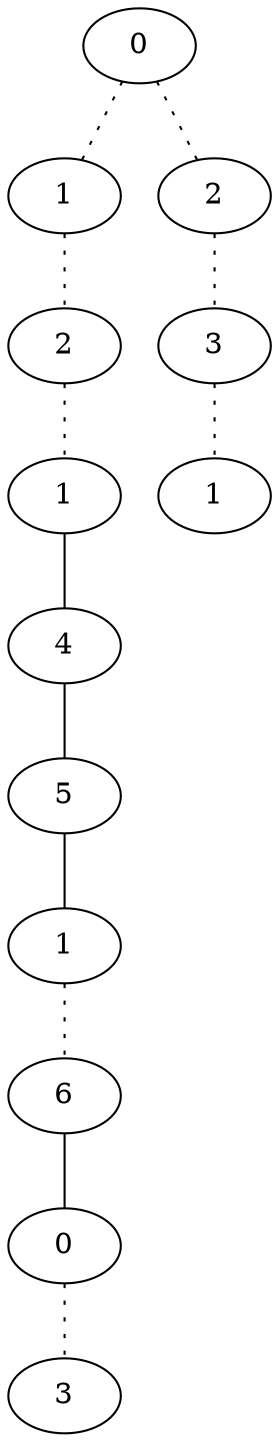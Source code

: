 graph {
a0[label=0];
a1[label=1];
a2[label=2];
a3[label=1];
a4[label=4];
a5[label=5];
a6[label=1];
a7[label=6];
a8[label=0];
a9[label=3];
a10[label=2];
a11[label=3];
a12[label=1];
a0 -- a1 [style=dotted];
a0 -- a10 [style=dotted];
a1 -- a2 [style=dotted];
a2 -- a3 [style=dotted];
a3 -- a4;
a4 -- a5;
a5 -- a6;
a6 -- a7 [style=dotted];
a7 -- a8;
a8 -- a9 [style=dotted];
a10 -- a11 [style=dotted];
a11 -- a12 [style=dotted];
}
